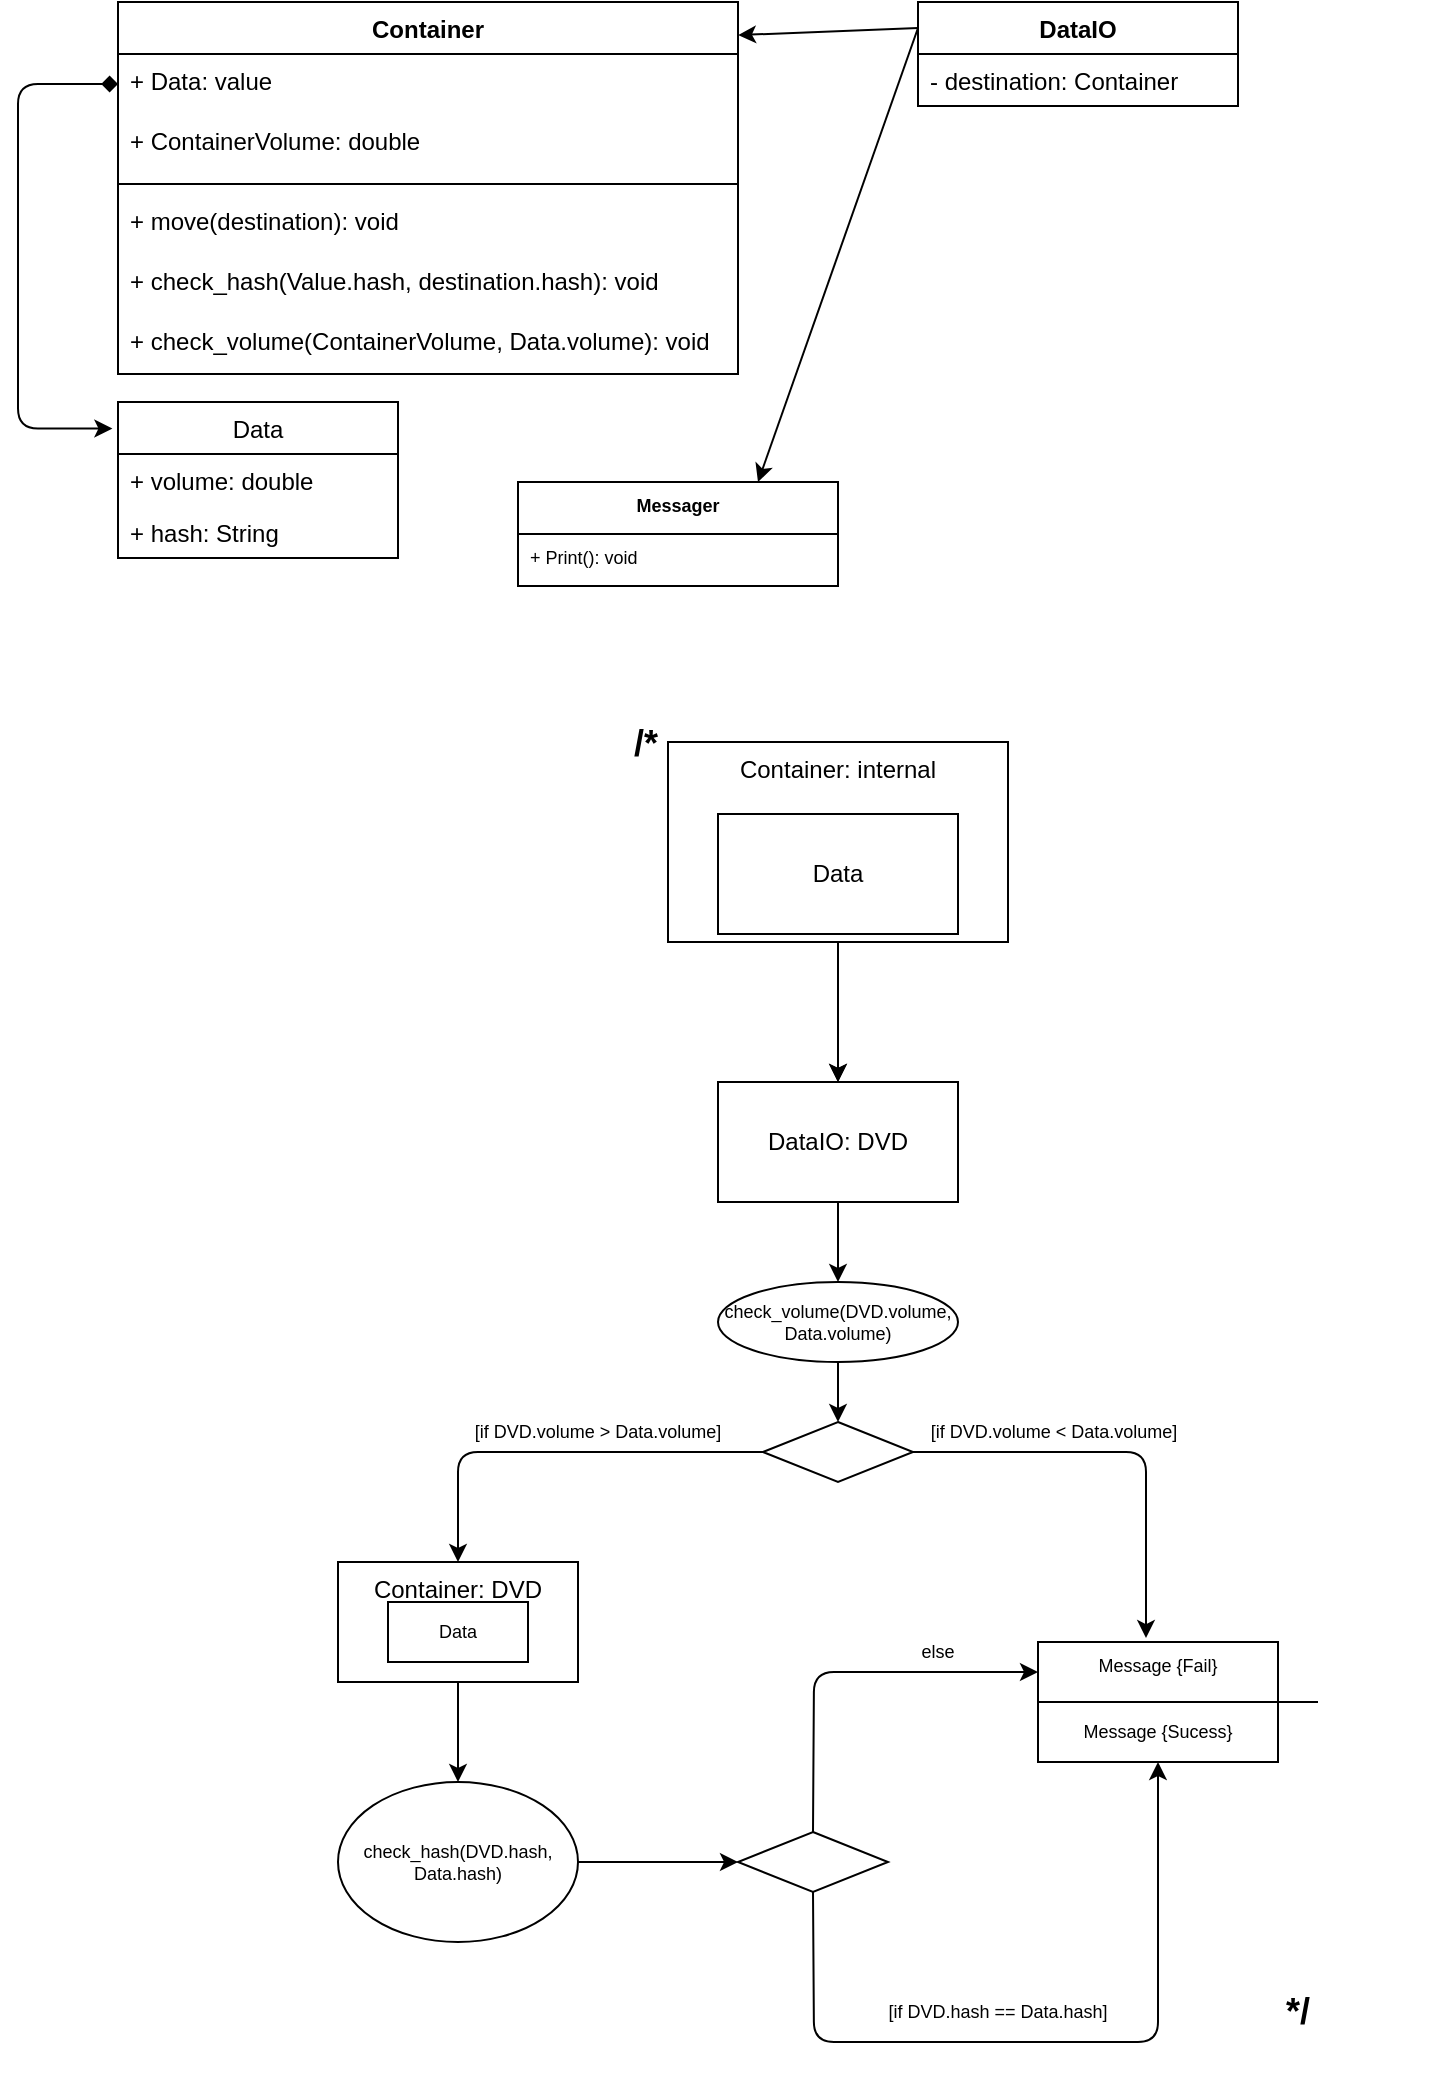 <mxfile>
    <diagram id="1oJKiafGPL3h_79Cd2n1" name="Page-1">
        <mxGraphModel dx="1139" dy="564" grid="1" gridSize="10" guides="1" tooltips="1" connect="1" arrows="1" fold="1" page="1" pageScale="1" pageWidth="827" pageHeight="1169" math="0" shadow="0">
            <root>
                <mxCell id="0"/>
                <mxCell id="1" parent="0"/>
                <mxCell id="76" style="edgeStyle=none;html=1;entryX=0.75;entryY=0;entryDx=0;entryDy=0;exitX=0;exitY=0.25;exitDx=0;exitDy=0;" parent="1" source="31" target="71" edge="1">
                    <mxGeometry relative="1" as="geometry"/>
                </mxCell>
                <mxCell id="2" value="Container" style="swimlane;fontStyle=1;align=center;verticalAlign=top;childLayout=stackLayout;horizontal=1;startSize=26;horizontalStack=0;resizeParent=1;resizeParentMax=0;resizeLast=0;collapsible=1;marginBottom=0;" parent="1" vertex="1">
                    <mxGeometry x="80" y="40" width="310" height="186" as="geometry"/>
                </mxCell>
                <mxCell id="3" value="+ Data: value" style="text;strokeColor=none;fillColor=none;align=left;verticalAlign=top;spacingLeft=4;spacingRight=4;overflow=hidden;rotatable=0;points=[[0,0.5],[1,0.5]];portConstraint=eastwest;" parent="2" vertex="1">
                    <mxGeometry y="26" width="310" height="30" as="geometry"/>
                </mxCell>
                <mxCell id="29" value="+ ContainerVolume: double" style="text;strokeColor=none;fillColor=none;align=left;verticalAlign=top;spacingLeft=4;spacingRight=4;overflow=hidden;rotatable=0;points=[[0,0.5],[1,0.5]];portConstraint=eastwest;" parent="2" vertex="1">
                    <mxGeometry y="56" width="310" height="30" as="geometry"/>
                </mxCell>
                <mxCell id="4" value="" style="line;strokeWidth=1;fillColor=none;align=left;verticalAlign=middle;spacingTop=-1;spacingLeft=3;spacingRight=3;rotatable=0;labelPosition=right;points=[];portConstraint=eastwest;" parent="2" vertex="1">
                    <mxGeometry y="86" width="310" height="10" as="geometry"/>
                </mxCell>
                <mxCell id="5" value="+ move(destination): void" style="text;strokeColor=none;fillColor=none;align=left;verticalAlign=top;spacingLeft=4;spacingRight=4;overflow=hidden;rotatable=0;points=[[0,0.5],[1,0.5]];portConstraint=eastwest;" parent="2" vertex="1">
                    <mxGeometry y="96" width="310" height="30" as="geometry"/>
                </mxCell>
                <mxCell id="37" value="+ check_hash(Value.hash, destination.hash): void" style="text;strokeColor=none;fillColor=none;align=left;verticalAlign=top;spacingLeft=4;spacingRight=4;overflow=hidden;rotatable=0;points=[[0,0.5],[1,0.5]];portConstraint=eastwest;" parent="2" vertex="1">
                    <mxGeometry y="126" width="310" height="30" as="geometry"/>
                </mxCell>
                <mxCell id="38" value="+ check_volume(ContainerVolume, Data.volume): void" style="text;strokeColor=none;fillColor=none;align=left;verticalAlign=top;spacingLeft=4;spacingRight=4;overflow=hidden;rotatable=0;points=[[0,0.5],[1,0.5]];portConstraint=eastwest;" parent="2" vertex="1">
                    <mxGeometry y="156" width="310" height="30" as="geometry"/>
                </mxCell>
                <mxCell id="18" value="Data" style="swimlane;fontStyle=0;childLayout=stackLayout;horizontal=1;startSize=26;fillColor=none;horizontalStack=0;resizeParent=1;resizeParentMax=0;resizeLast=0;collapsible=1;marginBottom=0;" parent="1" vertex="1">
                    <mxGeometry x="80" y="240" width="140" height="78" as="geometry"/>
                </mxCell>
                <mxCell id="19" value="+ volume: double" style="text;strokeColor=none;fillColor=none;align=left;verticalAlign=top;spacingLeft=4;spacingRight=4;overflow=hidden;rotatable=0;points=[[0,0.5],[1,0.5]];portConstraint=eastwest;" parent="18" vertex="1">
                    <mxGeometry y="26" width="140" height="26" as="geometry"/>
                </mxCell>
                <mxCell id="20" value="+ hash: String" style="text;strokeColor=none;fillColor=none;align=left;verticalAlign=top;spacingLeft=4;spacingRight=4;overflow=hidden;rotatable=0;points=[[0,0.5],[1,0.5]];portConstraint=eastwest;" parent="18" vertex="1">
                    <mxGeometry y="52" width="140" height="26" as="geometry"/>
                </mxCell>
                <mxCell id="24" style="edgeStyle=elbowEdgeStyle;html=1;exitX=0;exitY=0.5;exitDx=0;exitDy=0;entryX=-0.02;entryY=0.17;entryDx=0;entryDy=0;entryPerimeter=0;startArrow=diamond;startFill=1;" parent="1" source="3" target="18" edge="1">
                    <mxGeometry relative="1" as="geometry">
                        <Array as="points">
                            <mxPoint x="30" y="250"/>
                        </Array>
                    </mxGeometry>
                </mxCell>
                <mxCell id="36" style="edgeStyle=none;html=1;exitX=0;exitY=0.25;exitDx=0;exitDy=0;entryX=1;entryY=0.089;entryDx=0;entryDy=0;entryPerimeter=0;" parent="1" source="31" target="2" edge="1">
                    <mxGeometry relative="1" as="geometry"/>
                </mxCell>
                <mxCell id="31" value="DataIO" style="swimlane;fontStyle=1;align=center;verticalAlign=top;childLayout=stackLayout;horizontal=1;startSize=26;horizontalStack=0;resizeParent=1;resizeParentMax=0;resizeLast=0;collapsible=1;marginBottom=0;" parent="1" vertex="1">
                    <mxGeometry x="480" y="40" width="160" height="52" as="geometry"/>
                </mxCell>
                <mxCell id="32" value="- destination: Container" style="text;strokeColor=none;fillColor=none;align=left;verticalAlign=top;spacingLeft=4;spacingRight=4;overflow=hidden;rotatable=0;points=[[0,0.5],[1,0.5]];portConstraint=eastwest;" parent="31" vertex="1">
                    <mxGeometry y="26" width="160" height="26" as="geometry"/>
                </mxCell>
                <mxCell id="71" value="Messager" style="swimlane;fontStyle=1;align=center;verticalAlign=top;childLayout=stackLayout;horizontal=1;startSize=26;horizontalStack=0;resizeParent=1;resizeParentMax=0;resizeLast=0;collapsible=1;marginBottom=0;fontSize=9;" parent="1" vertex="1">
                    <mxGeometry x="280" y="280" width="160" height="52" as="geometry"/>
                </mxCell>
                <mxCell id="74" value="+ Print(): void" style="text;strokeColor=none;fillColor=none;align=left;verticalAlign=top;spacingLeft=4;spacingRight=4;overflow=hidden;rotatable=0;points=[[0,0.5],[1,0.5]];portConstraint=eastwest;fontSize=9;" parent="71" vertex="1">
                    <mxGeometry y="26" width="160" height="26" as="geometry"/>
                </mxCell>
                <mxCell id="77" value="" style="group;fontStyle=1" vertex="1" connectable="0" parent="1">
                    <mxGeometry x="190" y="410" width="550" height="670" as="geometry"/>
                </mxCell>
                <mxCell id="78" value="" style="edgeStyle=none;html=1;" edge="1" parent="77" source="39" target="44">
                    <mxGeometry relative="1" as="geometry"/>
                </mxCell>
                <mxCell id="39" value="Container: internal" style="rounded=0;whiteSpace=wrap;html=1;verticalAlign=top;" parent="77" vertex="1">
                    <mxGeometry x="165" width="170" height="100" as="geometry"/>
                </mxCell>
                <mxCell id="40" value="Container: DVD" style="rounded=0;whiteSpace=wrap;html=1;verticalAlign=top;" parent="77" vertex="1">
                    <mxGeometry y="410" width="120" height="60" as="geometry"/>
                </mxCell>
                <mxCell id="42" value="" style="endArrow=classic;html=1;entryX=0.5;entryY=0;entryDx=0;entryDy=0;exitX=0.5;exitY=1;exitDx=0;exitDy=0;" parent="77" source="39" edge="1">
                    <mxGeometry width="50" height="50" relative="1" as="geometry">
                        <mxPoint x="60" y="130" as="sourcePoint"/>
                        <mxPoint x="250" y="170" as="targetPoint"/>
                    </mxGeometry>
                </mxCell>
                <mxCell id="43" value="Data" style="rounded=0;whiteSpace=wrap;html=1;" parent="77" vertex="1">
                    <mxGeometry x="190" y="36" width="120" height="60" as="geometry"/>
                </mxCell>
                <mxCell id="44" value="DataIO: DVD" style="rounded=0;whiteSpace=wrap;html=1;" parent="77" vertex="1">
                    <mxGeometry x="190" y="170" width="120" height="60" as="geometry"/>
                </mxCell>
                <mxCell id="45" value="check_volume(DVD.volume, Data.volume)" style="ellipse;whiteSpace=wrap;html=1;fontSize=9;" parent="77" vertex="1">
                    <mxGeometry x="190" y="270" width="120" height="40" as="geometry"/>
                </mxCell>
                <mxCell id="47" value="" style="endArrow=classic;html=1;fontSize=9;exitX=0.5;exitY=1;exitDx=0;exitDy=0;entryX=0.5;entryY=0;entryDx=0;entryDy=0;" parent="77" source="44" target="45" edge="1">
                    <mxGeometry width="50" height="50" relative="1" as="geometry">
                        <mxPoint x="60" y="430" as="sourcePoint"/>
                        <mxPoint x="110" y="380" as="targetPoint"/>
                    </mxGeometry>
                </mxCell>
                <mxCell id="49" value="Data" style="rounded=0;whiteSpace=wrap;html=1;fontSize=9;" parent="77" vertex="1">
                    <mxGeometry x="25" y="430" width="70" height="30" as="geometry"/>
                </mxCell>
                <mxCell id="51" value="" style="rhombus;whiteSpace=wrap;html=1;fontSize=9;" parent="77" vertex="1">
                    <mxGeometry x="212.5" y="340" width="75" height="30" as="geometry"/>
                </mxCell>
                <mxCell id="52" value="" style="endArrow=classic;html=1;fontSize=9;exitX=0.5;exitY=1;exitDx=0;exitDy=0;entryX=0.5;entryY=0;entryDx=0;entryDy=0;" parent="77" source="45" target="51" edge="1">
                    <mxGeometry width="50" height="50" relative="1" as="geometry">
                        <mxPoint x="60" y="330" as="sourcePoint"/>
                        <mxPoint x="110" y="280" as="targetPoint"/>
                    </mxGeometry>
                </mxCell>
                <mxCell id="56" value="[if DVD.volume &amp;gt; Data.volume]" style="text;html=1;strokeColor=none;fillColor=none;align=center;verticalAlign=middle;whiteSpace=wrap;rounded=0;fontSize=9;" parent="77" vertex="1">
                    <mxGeometry x="60" y="330" width="140" height="30" as="geometry"/>
                </mxCell>
                <mxCell id="57" value="Message {Fail}" style="rounded=0;whiteSpace=wrap;html=1;fontSize=9;verticalAlign=top;" parent="77" vertex="1">
                    <mxGeometry x="350" y="450" width="120" height="60" as="geometry"/>
                </mxCell>
                <mxCell id="58" value="" style="endArrow=classic;html=1;fontSize=9;exitX=0.5;exitY=1;exitDx=0;exitDy=0;" parent="77" source="40" target="59" edge="1">
                    <mxGeometry width="50" height="50" relative="1" as="geometry">
                        <mxPoint x="350" y="410" as="sourcePoint"/>
                        <mxPoint x="60" y="530" as="targetPoint"/>
                    </mxGeometry>
                </mxCell>
                <mxCell id="59" value="check_hash(DVD.hash, Data.hash)" style="ellipse;whiteSpace=wrap;html=1;fontSize=9;" parent="77" vertex="1">
                    <mxGeometry y="520" width="120" height="80" as="geometry"/>
                </mxCell>
                <mxCell id="60" value="" style="endArrow=classic;html=1;fontSize=9;exitX=1;exitY=0.5;exitDx=0;exitDy=0;entryX=0.45;entryY=-0.033;entryDx=0;entryDy=0;entryPerimeter=0;" parent="77" source="51" target="57" edge="1">
                    <mxGeometry width="50" height="50" relative="1" as="geometry">
                        <mxPoint x="170" y="500" as="sourcePoint"/>
                        <mxPoint x="220" y="450" as="targetPoint"/>
                        <Array as="points">
                            <mxPoint x="404" y="355"/>
                        </Array>
                    </mxGeometry>
                </mxCell>
                <mxCell id="61" value="[if DVD.volume &amp;lt; Data.volume]" style="text;html=1;strokeColor=none;fillColor=none;align=center;verticalAlign=middle;whiteSpace=wrap;rounded=0;fontSize=9;" parent="77" vertex="1">
                    <mxGeometry x="287.5" y="330" width="140" height="30" as="geometry"/>
                </mxCell>
                <mxCell id="62" value="" style="rhombus;whiteSpace=wrap;html=1;fontSize=9;" parent="77" vertex="1">
                    <mxGeometry x="200" y="545" width="75" height="30" as="geometry"/>
                </mxCell>
                <mxCell id="63" value="" style="endArrow=classic;html=1;fontSize=9;exitX=1;exitY=0.5;exitDx=0;exitDy=0;entryX=0;entryY=0.5;entryDx=0;entryDy=0;" parent="77" source="59" target="62" edge="1">
                    <mxGeometry width="50" height="50" relative="1" as="geometry">
                        <mxPoint x="170" y="500" as="sourcePoint"/>
                        <mxPoint x="220" y="450" as="targetPoint"/>
                    </mxGeometry>
                </mxCell>
                <mxCell id="64" value="" style="endArrow=classic;html=1;fontSize=9;exitX=0.5;exitY=0;exitDx=0;exitDy=0;entryX=0;entryY=0.25;entryDx=0;entryDy=0;" parent="77" source="62" target="57" edge="1">
                    <mxGeometry width="50" height="50" relative="1" as="geometry">
                        <mxPoint x="170" y="500" as="sourcePoint"/>
                        <mxPoint x="220" y="450" as="targetPoint"/>
                        <Array as="points">
                            <mxPoint x="238" y="465"/>
                        </Array>
                    </mxGeometry>
                </mxCell>
                <mxCell id="65" value="" style="endArrow=none;html=1;fontSize=9;exitX=0;exitY=0.5;exitDx=0;exitDy=0;" parent="77" source="57" edge="1">
                    <mxGeometry width="50" height="50" relative="1" as="geometry">
                        <mxPoint x="170" y="500" as="sourcePoint"/>
                        <mxPoint x="490" y="480" as="targetPoint"/>
                    </mxGeometry>
                </mxCell>
                <mxCell id="66" value="Message {Sucess}" style="text;html=1;strokeColor=none;fillColor=none;align=center;verticalAlign=middle;whiteSpace=wrap;rounded=0;fontSize=9;" parent="77" vertex="1">
                    <mxGeometry x="360" y="480" width="100" height="30" as="geometry"/>
                </mxCell>
                <mxCell id="67" value="" style="endArrow=classic;html=1;fontSize=9;exitX=0.5;exitY=1;exitDx=0;exitDy=0;entryX=0.5;entryY=1;entryDx=0;entryDy=0;" parent="77" source="62" target="66" edge="1">
                    <mxGeometry width="50" height="50" relative="1" as="geometry">
                        <mxPoint x="170" y="500" as="sourcePoint"/>
                        <mxPoint x="220" y="450" as="targetPoint"/>
                        <Array as="points">
                            <mxPoint x="238" y="650"/>
                            <mxPoint x="410" y="650"/>
                        </Array>
                    </mxGeometry>
                </mxCell>
                <mxCell id="68" value="[if DVD.hash == Data.hash]" style="text;html=1;strokeColor=none;fillColor=none;align=center;verticalAlign=middle;whiteSpace=wrap;rounded=0;fontSize=9;" parent="77" vertex="1">
                    <mxGeometry x="260" y="620" width="140" height="30" as="geometry"/>
                </mxCell>
                <mxCell id="69" value="else" style="text;html=1;strokeColor=none;fillColor=none;align=center;verticalAlign=middle;whiteSpace=wrap;rounded=0;fontSize=9;" parent="77" vertex="1">
                    <mxGeometry x="265" y="440" width="70" height="30" as="geometry"/>
                </mxCell>
                <mxCell id="55" value="" style="endArrow=classic;html=1;fontSize=9;entryX=0.5;entryY=0;entryDx=0;entryDy=0;exitX=0;exitY=0.5;exitDx=0;exitDy=0;" parent="77" source="51" target="40" edge="1">
                    <mxGeometry width="50" height="50" relative="1" as="geometry">
                        <mxPoint x="390" y="520" as="sourcePoint"/>
                        <mxPoint x="440" y="470" as="targetPoint"/>
                        <Array as="points">
                            <mxPoint x="60" y="355"/>
                        </Array>
                    </mxGeometry>
                </mxCell>
                <mxCell id="80" value="&lt;b&gt;&lt;font style=&quot;font-size: 18px&quot;&gt;*/&lt;/font&gt;&lt;/b&gt;" style="text;html=1;strokeColor=none;fillColor=none;align=center;verticalAlign=middle;whiteSpace=wrap;rounded=0;" vertex="1" parent="77">
                    <mxGeometry x="410" y="600" width="140" height="70" as="geometry"/>
                </mxCell>
                <mxCell id="79" value="&lt;b&gt;&lt;font style=&quot;font-size: 18px&quot;&gt;/*&lt;/font&gt;&lt;/b&gt;" style="text;html=1;strokeColor=none;fillColor=none;align=center;verticalAlign=middle;whiteSpace=wrap;rounded=0;" vertex="1" parent="1">
                    <mxGeometry x="274" y="376" width="140" height="70" as="geometry"/>
                </mxCell>
            </root>
        </mxGraphModel>
    </diagram>
</mxfile>